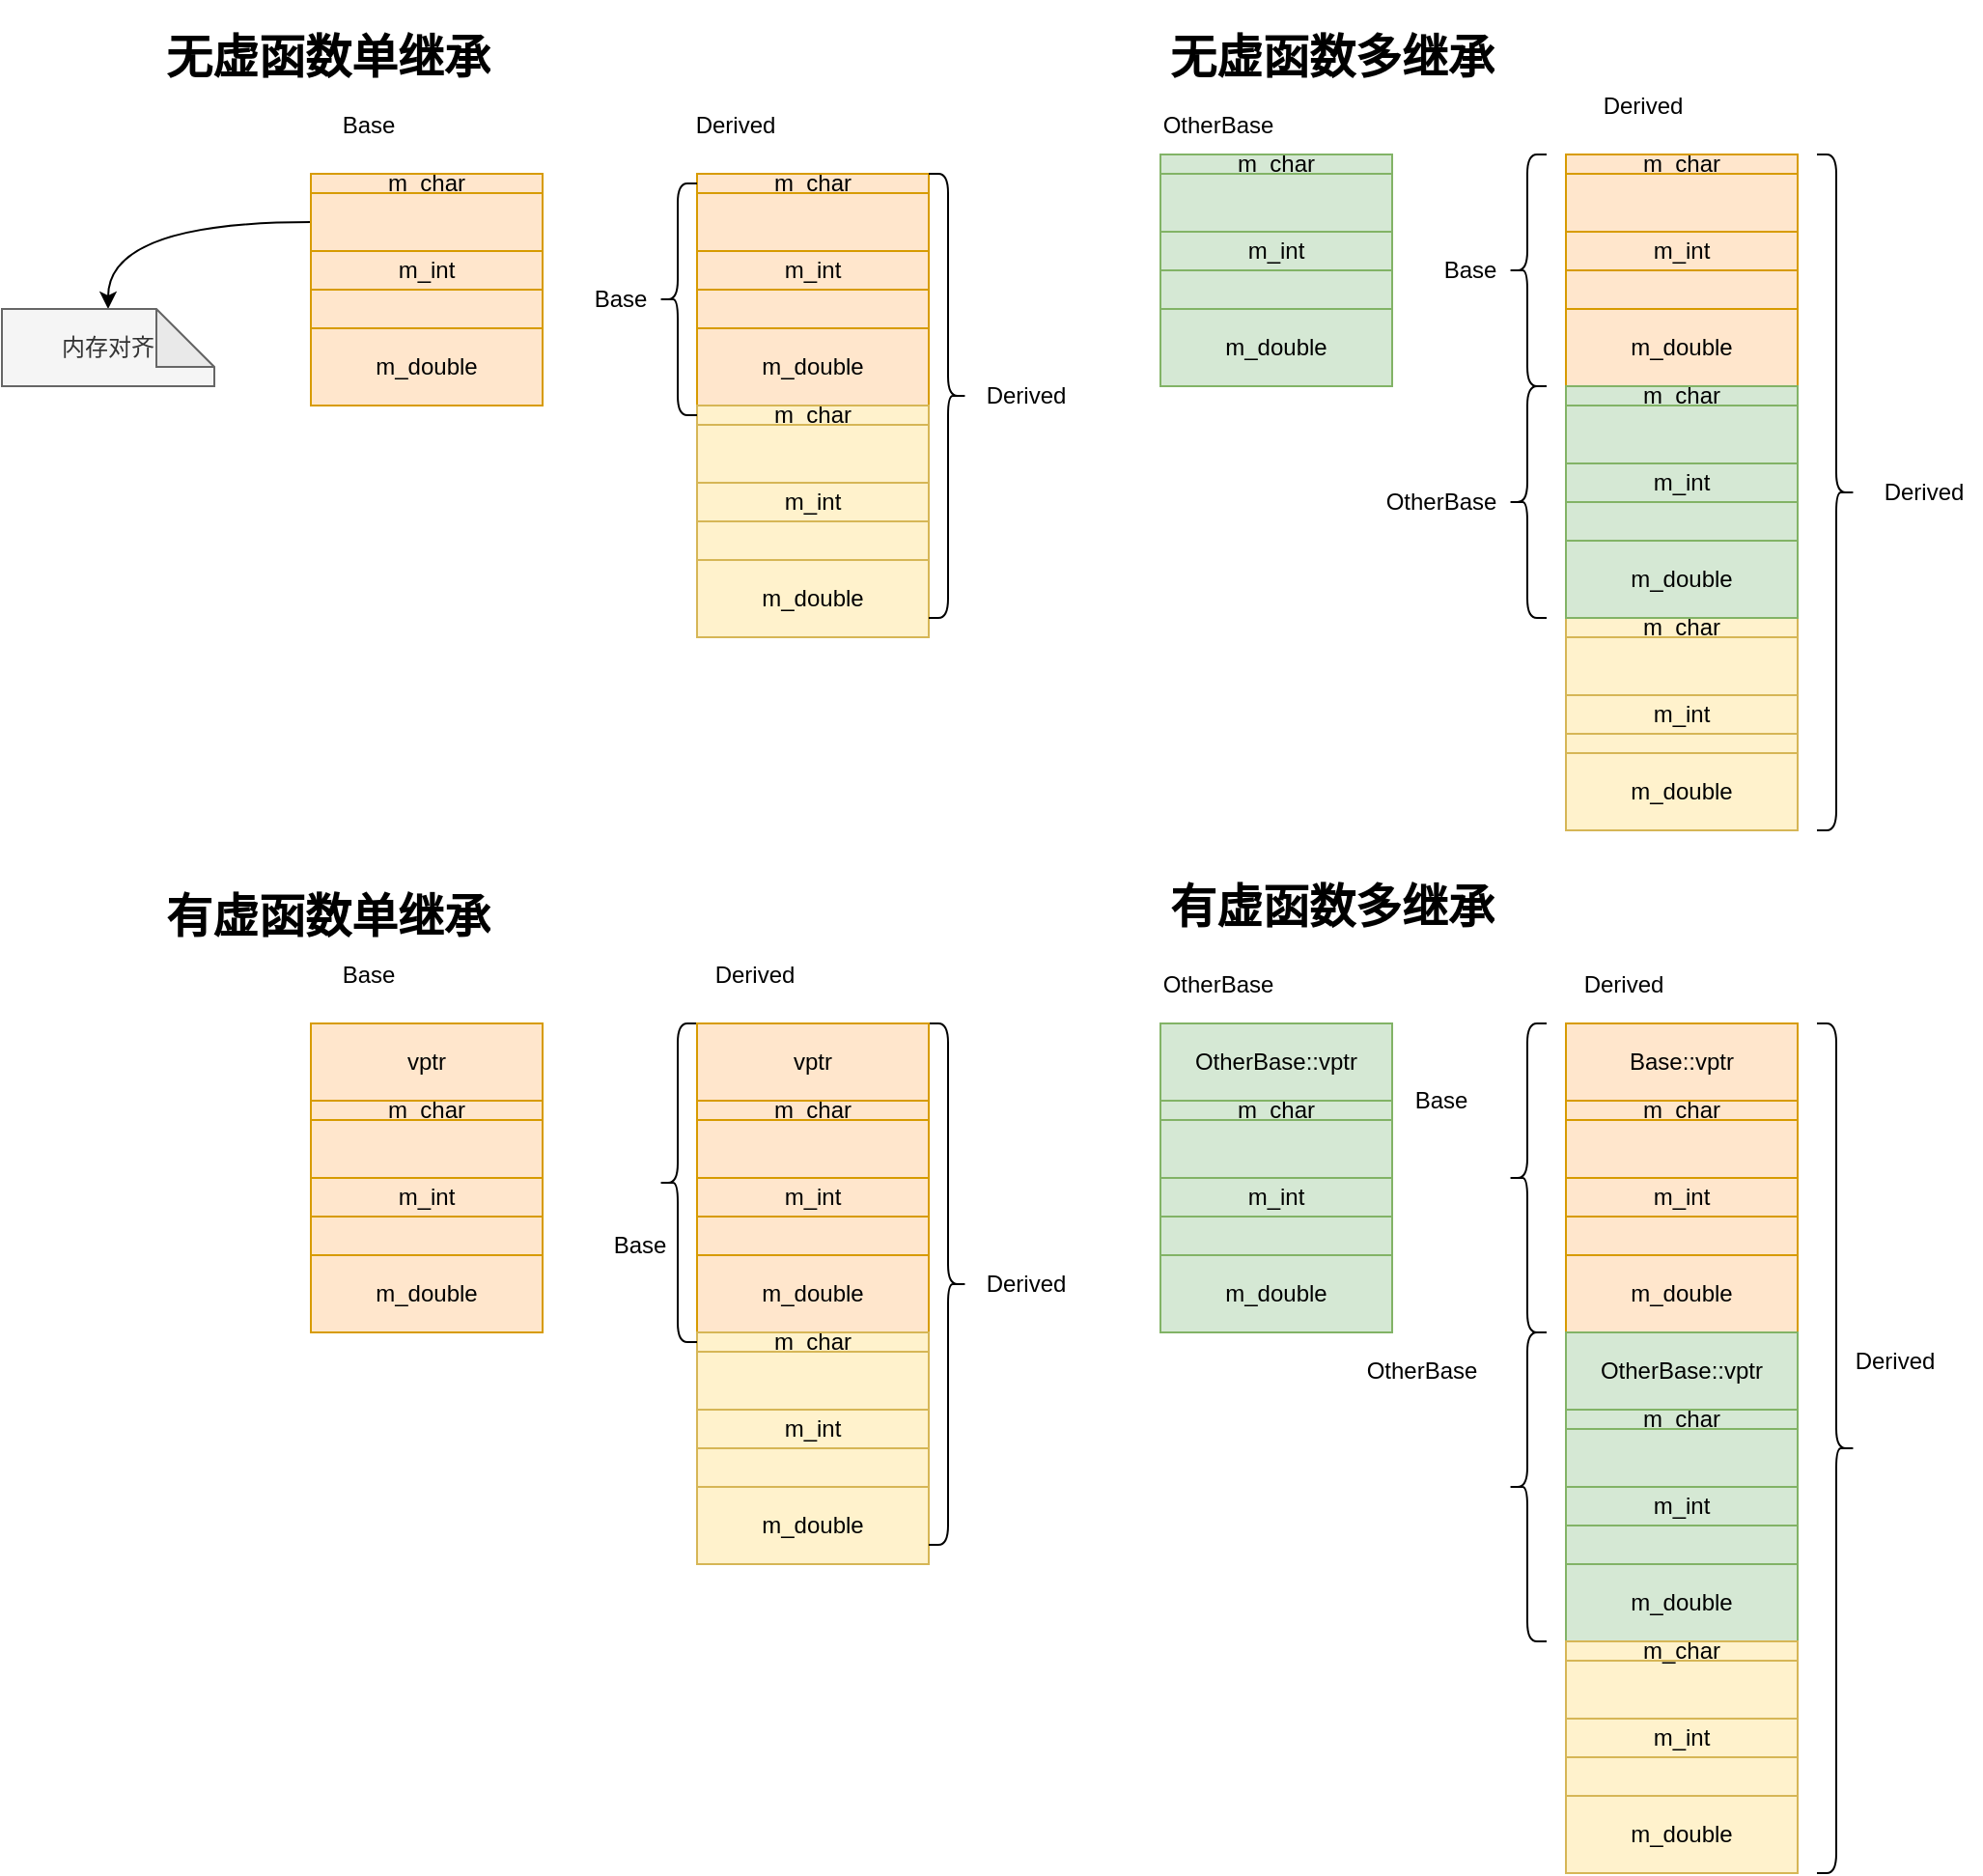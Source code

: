 <mxfile version="15.9.4" type="github"><diagram id="tGCC6fw-WEkVaG9E06TR" name="Page-1"><mxGraphModel dx="1865" dy="1750" grid="1" gridSize="10" guides="1" tooltips="1" connect="1" arrows="1" fold="1" page="1" pageScale="1" pageWidth="827" pageHeight="1169" math="0" shadow="0"><root><mxCell id="0"/><mxCell id="1" parent="0"/><mxCell id="LqsEtV1rE0Z9VXO6V80N-17" value="m_char" style="rounded=0;whiteSpace=wrap;html=1;fillColor=#ffe6cc;strokeColor=#d79b00;" vertex="1" parent="1"><mxGeometry x="80" y="80" width="120" height="10" as="geometry"/></mxCell><mxCell id="LqsEtV1rE0Z9VXO6V80N-18" value="m_double" style="rounded=0;whiteSpace=wrap;html=1;fillColor=#ffe6cc;strokeColor=#d79b00;" vertex="1" parent="1"><mxGeometry x="80" y="160" width="120" height="40" as="geometry"/></mxCell><mxCell id="LqsEtV1rE0Z9VXO6V80N-19" value="m_int" style="rounded=0;whiteSpace=wrap;html=1;fillColor=#ffe6cc;strokeColor=#d79b00;" vertex="1" parent="1"><mxGeometry x="80" y="120" width="120" height="20" as="geometry"/></mxCell><mxCell id="LqsEtV1rE0Z9VXO6V80N-20" value="" style="rounded=0;whiteSpace=wrap;html=1;fillColor=#ffe6cc;strokeColor=#d79b00;" vertex="1" parent="1"><mxGeometry x="80" y="140" width="120" height="20" as="geometry"/></mxCell><mxCell id="LqsEtV1rE0Z9VXO6V80N-147" style="edgeStyle=orthogonalEdgeStyle;curved=1;rounded=0;orthogonalLoop=1;jettySize=auto;html=1;exitX=0;exitY=0.5;exitDx=0;exitDy=0;" edge="1" parent="1" source="LqsEtV1rE0Z9VXO6V80N-21" target="LqsEtV1rE0Z9VXO6V80N-146"><mxGeometry relative="1" as="geometry"/></mxCell><mxCell id="LqsEtV1rE0Z9VXO6V80N-21" value="" style="rounded=0;whiteSpace=wrap;html=1;fillColor=#ffe6cc;strokeColor=#d79b00;" vertex="1" parent="1"><mxGeometry x="80" y="90" width="120" height="30" as="geometry"/></mxCell><mxCell id="LqsEtV1rE0Z9VXO6V80N-22" value="Base" style="text;html=1;strokeColor=none;fillColor=none;align=center;verticalAlign=middle;whiteSpace=wrap;rounded=0;" vertex="1" parent="1"><mxGeometry x="80" y="40" width="60" height="30" as="geometry"/></mxCell><mxCell id="LqsEtV1rE0Z9VXO6V80N-24" value="m_char" style="rounded=0;whiteSpace=wrap;html=1;fillColor=#ffe6cc;strokeColor=#d79b00;" vertex="1" parent="1"><mxGeometry x="280" y="80" width="120" height="10" as="geometry"/></mxCell><mxCell id="LqsEtV1rE0Z9VXO6V80N-25" value="m_double" style="rounded=0;whiteSpace=wrap;html=1;fillColor=#ffe6cc;strokeColor=#d79b00;" vertex="1" parent="1"><mxGeometry x="280" y="160" width="120" height="40" as="geometry"/></mxCell><mxCell id="LqsEtV1rE0Z9VXO6V80N-26" value="m_int" style="rounded=0;whiteSpace=wrap;html=1;fillColor=#ffe6cc;strokeColor=#d79b00;" vertex="1" parent="1"><mxGeometry x="280" y="120" width="120" height="20" as="geometry"/></mxCell><mxCell id="LqsEtV1rE0Z9VXO6V80N-27" value="" style="rounded=0;whiteSpace=wrap;html=1;fillColor=#ffe6cc;strokeColor=#d79b00;" vertex="1" parent="1"><mxGeometry x="280" y="140" width="120" height="20" as="geometry"/></mxCell><mxCell id="LqsEtV1rE0Z9VXO6V80N-28" value="" style="rounded=0;whiteSpace=wrap;html=1;fillColor=#ffe6cc;strokeColor=#d79b00;" vertex="1" parent="1"><mxGeometry x="280" y="90" width="120" height="30" as="geometry"/></mxCell><mxCell id="LqsEtV1rE0Z9VXO6V80N-29" value="Derived" style="text;html=1;strokeColor=none;fillColor=none;align=center;verticalAlign=middle;whiteSpace=wrap;rounded=0;" vertex="1" parent="1"><mxGeometry x="270" y="40" width="60" height="30" as="geometry"/></mxCell><mxCell id="LqsEtV1rE0Z9VXO6V80N-34" value="m_char" style="rounded=0;whiteSpace=wrap;html=1;fillColor=#fff2cc;strokeColor=#d6b656;" vertex="1" parent="1"><mxGeometry x="280" y="200" width="120" height="10" as="geometry"/></mxCell><mxCell id="LqsEtV1rE0Z9VXO6V80N-35" value="m_double" style="rounded=0;whiteSpace=wrap;html=1;fillColor=#fff2cc;strokeColor=#d6b656;" vertex="1" parent="1"><mxGeometry x="280" y="280" width="120" height="40" as="geometry"/></mxCell><mxCell id="LqsEtV1rE0Z9VXO6V80N-36" value="m_int" style="rounded=0;whiteSpace=wrap;html=1;fillColor=#fff2cc;strokeColor=#d6b656;" vertex="1" parent="1"><mxGeometry x="280" y="240" width="120" height="20" as="geometry"/></mxCell><mxCell id="LqsEtV1rE0Z9VXO6V80N-37" value="" style="rounded=0;whiteSpace=wrap;html=1;fillColor=#fff2cc;strokeColor=#d6b656;" vertex="1" parent="1"><mxGeometry x="280" y="260" width="120" height="20" as="geometry"/></mxCell><mxCell id="LqsEtV1rE0Z9VXO6V80N-38" value="" style="rounded=0;whiteSpace=wrap;html=1;fillColor=#fff2cc;strokeColor=#d6b656;" vertex="1" parent="1"><mxGeometry x="280" y="210" width="120" height="30" as="geometry"/></mxCell><mxCell id="LqsEtV1rE0Z9VXO6V80N-39" value="&lt;h1&gt;无虚函数单继承&lt;/h1&gt;" style="text;html=1;strokeColor=none;fillColor=none;spacing=5;spacingTop=-20;whiteSpace=wrap;overflow=hidden;rounded=0;" vertex="1" parent="1"><mxGeometry width="190" height="40" as="geometry"/></mxCell><mxCell id="LqsEtV1rE0Z9VXO6V80N-40" value="&lt;h1&gt;无虚函数多继承&lt;/h1&gt;" style="text;html=1;strokeColor=none;fillColor=none;spacing=5;spacingTop=-20;whiteSpace=wrap;overflow=hidden;rounded=0;" vertex="1" parent="1"><mxGeometry x="520" width="190" height="40" as="geometry"/></mxCell><mxCell id="LqsEtV1rE0Z9VXO6V80N-41" value="m_char" style="rounded=0;whiteSpace=wrap;html=1;fillColor=#ffe6cc;strokeColor=#d79b00;" vertex="1" parent="1"><mxGeometry x="730" y="70" width="120" height="10" as="geometry"/></mxCell><mxCell id="LqsEtV1rE0Z9VXO6V80N-42" value="m_double" style="rounded=0;whiteSpace=wrap;html=1;fillColor=#ffe6cc;strokeColor=#d79b00;" vertex="1" parent="1"><mxGeometry x="730" y="150" width="120" height="40" as="geometry"/></mxCell><mxCell id="LqsEtV1rE0Z9VXO6V80N-43" value="m_int" style="rounded=0;whiteSpace=wrap;html=1;fillColor=#ffe6cc;strokeColor=#d79b00;" vertex="1" parent="1"><mxGeometry x="730" y="110" width="120" height="20" as="geometry"/></mxCell><mxCell id="LqsEtV1rE0Z9VXO6V80N-44" value="" style="rounded=0;whiteSpace=wrap;html=1;fillColor=#ffe6cc;strokeColor=#d79b00;" vertex="1" parent="1"><mxGeometry x="730" y="130" width="120" height="20" as="geometry"/></mxCell><mxCell id="LqsEtV1rE0Z9VXO6V80N-45" value="" style="rounded=0;whiteSpace=wrap;html=1;fillColor=#ffe6cc;strokeColor=#d79b00;" vertex="1" parent="1"><mxGeometry x="730" y="80" width="120" height="30" as="geometry"/></mxCell><mxCell id="LqsEtV1rE0Z9VXO6V80N-46" value="m_char" style="rounded=0;whiteSpace=wrap;html=1;fillColor=#fff2cc;strokeColor=#d6b656;" vertex="1" parent="1"><mxGeometry x="730" y="310" width="120" height="10" as="geometry"/></mxCell><mxCell id="LqsEtV1rE0Z9VXO6V80N-47" value="m_double" style="rounded=0;whiteSpace=wrap;html=1;fillColor=#fff2cc;strokeColor=#d6b656;" vertex="1" parent="1"><mxGeometry x="730" y="380" width="120" height="40" as="geometry"/></mxCell><mxCell id="LqsEtV1rE0Z9VXO6V80N-48" value="m_int" style="rounded=0;whiteSpace=wrap;html=1;fillColor=#fff2cc;strokeColor=#d6b656;" vertex="1" parent="1"><mxGeometry x="730" y="350" width="120" height="20" as="geometry"/></mxCell><mxCell id="LqsEtV1rE0Z9VXO6V80N-49" value="" style="rounded=0;whiteSpace=wrap;html=1;fillColor=#fff2cc;strokeColor=#d6b656;" vertex="1" parent="1"><mxGeometry x="730" y="370" width="120" height="10" as="geometry"/></mxCell><mxCell id="LqsEtV1rE0Z9VXO6V80N-50" value="" style="rounded=0;whiteSpace=wrap;html=1;fillColor=#fff2cc;strokeColor=#d6b656;" vertex="1" parent="1"><mxGeometry x="730" y="320" width="120" height="30" as="geometry"/></mxCell><mxCell id="LqsEtV1rE0Z9VXO6V80N-51" value="m_char" style="rounded=0;whiteSpace=wrap;html=1;fillColor=#d5e8d4;strokeColor=#82b366;" vertex="1" parent="1"><mxGeometry x="520" y="70" width="120" height="10" as="geometry"/></mxCell><mxCell id="LqsEtV1rE0Z9VXO6V80N-52" value="m_double" style="rounded=0;whiteSpace=wrap;html=1;fillColor=#d5e8d4;strokeColor=#82b366;" vertex="1" parent="1"><mxGeometry x="520" y="150" width="120" height="40" as="geometry"/></mxCell><mxCell id="LqsEtV1rE0Z9VXO6V80N-53" value="m_int" style="rounded=0;whiteSpace=wrap;html=1;fillColor=#d5e8d4;strokeColor=#82b366;" vertex="1" parent="1"><mxGeometry x="520" y="110" width="120" height="20" as="geometry"/></mxCell><mxCell id="LqsEtV1rE0Z9VXO6V80N-54" value="" style="rounded=0;whiteSpace=wrap;html=1;fillColor=#d5e8d4;strokeColor=#82b366;" vertex="1" parent="1"><mxGeometry x="520" y="130" width="120" height="20" as="geometry"/></mxCell><mxCell id="LqsEtV1rE0Z9VXO6V80N-55" value="" style="rounded=0;whiteSpace=wrap;html=1;fillColor=#d5e8d4;strokeColor=#82b366;" vertex="1" parent="1"><mxGeometry x="520" y="80" width="120" height="30" as="geometry"/></mxCell><mxCell id="LqsEtV1rE0Z9VXO6V80N-56" value="OtherBase" style="text;html=1;strokeColor=none;fillColor=none;align=center;verticalAlign=middle;whiteSpace=wrap;rounded=0;" vertex="1" parent="1"><mxGeometry x="520" y="40" width="60" height="30" as="geometry"/></mxCell><mxCell id="LqsEtV1rE0Z9VXO6V80N-57" value="m_char" style="rounded=0;whiteSpace=wrap;html=1;fillColor=#d5e8d4;strokeColor=#82b366;" vertex="1" parent="1"><mxGeometry x="730" y="190" width="120" height="10" as="geometry"/></mxCell><mxCell id="LqsEtV1rE0Z9VXO6V80N-58" value="m_double" style="rounded=0;whiteSpace=wrap;html=1;fillColor=#d5e8d4;strokeColor=#82b366;" vertex="1" parent="1"><mxGeometry x="730" y="270" width="120" height="40" as="geometry"/></mxCell><mxCell id="LqsEtV1rE0Z9VXO6V80N-59" value="m_int" style="rounded=0;whiteSpace=wrap;html=1;fillColor=#d5e8d4;strokeColor=#82b366;" vertex="1" parent="1"><mxGeometry x="730" y="230" width="120" height="20" as="geometry"/></mxCell><mxCell id="LqsEtV1rE0Z9VXO6V80N-60" value="" style="rounded=0;whiteSpace=wrap;html=1;fillColor=#d5e8d4;strokeColor=#82b366;" vertex="1" parent="1"><mxGeometry x="730" y="250" width="120" height="20" as="geometry"/></mxCell><mxCell id="LqsEtV1rE0Z9VXO6V80N-61" value="" style="rounded=0;whiteSpace=wrap;html=1;fillColor=#d5e8d4;strokeColor=#82b366;" vertex="1" parent="1"><mxGeometry x="730" y="200" width="120" height="30" as="geometry"/></mxCell><mxCell id="LqsEtV1rE0Z9VXO6V80N-62" value="" style="shape=curlyBracket;whiteSpace=wrap;html=1;rounded=1;size=0.5;" vertex="1" parent="1"><mxGeometry x="700" y="70" width="20" height="120" as="geometry"/></mxCell><mxCell id="LqsEtV1rE0Z9VXO6V80N-63" value="Base" style="text;html=1;align=center;verticalAlign=middle;resizable=0;points=[];autosize=1;strokeColor=none;fillColor=none;" vertex="1" parent="1"><mxGeometry x="660" y="120" width="40" height="20" as="geometry"/></mxCell><mxCell id="LqsEtV1rE0Z9VXO6V80N-64" value="" style="shape=curlyBracket;whiteSpace=wrap;html=1;rounded=1;size=0.5;" vertex="1" parent="1"><mxGeometry x="700" y="190" width="20" height="120" as="geometry"/></mxCell><mxCell id="LqsEtV1rE0Z9VXO6V80N-65" value="OtherBase" style="text;html=1;align=center;verticalAlign=middle;resizable=0;points=[];autosize=1;strokeColor=none;fillColor=none;" vertex="1" parent="1"><mxGeometry x="630" y="240" width="70" height="20" as="geometry"/></mxCell><mxCell id="LqsEtV1rE0Z9VXO6V80N-66" value="" style="shape=curlyBracket;whiteSpace=wrap;html=1;rounded=1;flipH=1;" vertex="1" parent="1"><mxGeometry x="860" y="70" width="20" height="350" as="geometry"/></mxCell><mxCell id="LqsEtV1rE0Z9VXO6V80N-67" value="Derived" style="text;html=1;align=center;verticalAlign=middle;resizable=0;points=[];autosize=1;strokeColor=none;fillColor=none;" vertex="1" parent="1"><mxGeometry x="885" y="235" width="60" height="20" as="geometry"/></mxCell><mxCell id="LqsEtV1rE0Z9VXO6V80N-76" value="" style="shape=curlyBracket;whiteSpace=wrap;html=1;rounded=1;flipH=1;" vertex="1" parent="1"><mxGeometry x="400" y="80" width="20" height="230" as="geometry"/></mxCell><mxCell id="LqsEtV1rE0Z9VXO6V80N-77" value="Derived" style="text;html=1;align=center;verticalAlign=middle;resizable=0;points=[];autosize=1;strokeColor=none;fillColor=none;" vertex="1" parent="1"><mxGeometry x="420" y="185" width="60" height="20" as="geometry"/></mxCell><mxCell id="LqsEtV1rE0Z9VXO6V80N-78" value="" style="shape=curlyBracket;whiteSpace=wrap;html=1;rounded=1;" vertex="1" parent="1"><mxGeometry x="260" y="85" width="20" height="120" as="geometry"/></mxCell><mxCell id="LqsEtV1rE0Z9VXO6V80N-82" value="Base" style="text;html=1;align=center;verticalAlign=middle;resizable=0;points=[];autosize=1;strokeColor=none;fillColor=none;" vertex="1" parent="1"><mxGeometry x="220" y="135" width="40" height="20" as="geometry"/></mxCell><mxCell id="LqsEtV1rE0Z9VXO6V80N-83" value="m_char" style="rounded=0;whiteSpace=wrap;html=1;fillColor=#ffe6cc;strokeColor=#d79b00;" vertex="1" parent="1"><mxGeometry x="80" y="560" width="120" height="10" as="geometry"/></mxCell><mxCell id="LqsEtV1rE0Z9VXO6V80N-84" value="m_double" style="rounded=0;whiteSpace=wrap;html=1;fillColor=#ffe6cc;strokeColor=#d79b00;" vertex="1" parent="1"><mxGeometry x="80" y="640" width="120" height="40" as="geometry"/></mxCell><mxCell id="LqsEtV1rE0Z9VXO6V80N-85" value="m_int" style="rounded=0;whiteSpace=wrap;html=1;fillColor=#ffe6cc;strokeColor=#d79b00;" vertex="1" parent="1"><mxGeometry x="80" y="600" width="120" height="20" as="geometry"/></mxCell><mxCell id="LqsEtV1rE0Z9VXO6V80N-86" value="" style="rounded=0;whiteSpace=wrap;html=1;fillColor=#ffe6cc;strokeColor=#d79b00;" vertex="1" parent="1"><mxGeometry x="80" y="620" width="120" height="20" as="geometry"/></mxCell><mxCell id="LqsEtV1rE0Z9VXO6V80N-87" value="" style="rounded=0;whiteSpace=wrap;html=1;fillColor=#ffe6cc;strokeColor=#d79b00;" vertex="1" parent="1"><mxGeometry x="80" y="570" width="120" height="30" as="geometry"/></mxCell><mxCell id="LqsEtV1rE0Z9VXO6V80N-88" value="m_char" style="rounded=0;whiteSpace=wrap;html=1;fillColor=#ffe6cc;strokeColor=#d79b00;" vertex="1" parent="1"><mxGeometry x="280" y="560" width="120" height="10" as="geometry"/></mxCell><mxCell id="LqsEtV1rE0Z9VXO6V80N-89" value="m_double" style="rounded=0;whiteSpace=wrap;html=1;fillColor=#ffe6cc;strokeColor=#d79b00;" vertex="1" parent="1"><mxGeometry x="280" y="640" width="120" height="40" as="geometry"/></mxCell><mxCell id="LqsEtV1rE0Z9VXO6V80N-90" value="m_int" style="rounded=0;whiteSpace=wrap;html=1;fillColor=#ffe6cc;strokeColor=#d79b00;" vertex="1" parent="1"><mxGeometry x="280" y="600" width="120" height="20" as="geometry"/></mxCell><mxCell id="LqsEtV1rE0Z9VXO6V80N-91" value="" style="rounded=0;whiteSpace=wrap;html=1;fillColor=#ffe6cc;strokeColor=#d79b00;" vertex="1" parent="1"><mxGeometry x="280" y="620" width="120" height="20" as="geometry"/></mxCell><mxCell id="LqsEtV1rE0Z9VXO6V80N-92" value="" style="rounded=0;whiteSpace=wrap;html=1;fillColor=#ffe6cc;strokeColor=#d79b00;" vertex="1" parent="1"><mxGeometry x="280" y="570" width="120" height="30" as="geometry"/></mxCell><mxCell id="LqsEtV1rE0Z9VXO6V80N-93" value="m_char" style="rounded=0;whiteSpace=wrap;html=1;fillColor=#fff2cc;strokeColor=#d6b656;" vertex="1" parent="1"><mxGeometry x="280" y="680" width="120" height="10" as="geometry"/></mxCell><mxCell id="LqsEtV1rE0Z9VXO6V80N-94" value="m_double" style="rounded=0;whiteSpace=wrap;html=1;fillColor=#fff2cc;strokeColor=#d6b656;" vertex="1" parent="1"><mxGeometry x="280" y="760" width="120" height="40" as="geometry"/></mxCell><mxCell id="LqsEtV1rE0Z9VXO6V80N-95" value="m_int" style="rounded=0;whiteSpace=wrap;html=1;fillColor=#fff2cc;strokeColor=#d6b656;" vertex="1" parent="1"><mxGeometry x="280" y="720" width="120" height="20" as="geometry"/></mxCell><mxCell id="LqsEtV1rE0Z9VXO6V80N-96" value="" style="rounded=0;whiteSpace=wrap;html=1;fillColor=#fff2cc;strokeColor=#d6b656;" vertex="1" parent="1"><mxGeometry x="280" y="740" width="120" height="20" as="geometry"/></mxCell><mxCell id="LqsEtV1rE0Z9VXO6V80N-97" value="" style="rounded=0;whiteSpace=wrap;html=1;fillColor=#fff2cc;strokeColor=#d6b656;" vertex="1" parent="1"><mxGeometry x="280" y="690" width="120" height="30" as="geometry"/></mxCell><mxCell id="LqsEtV1rE0Z9VXO6V80N-98" value="" style="shape=curlyBracket;whiteSpace=wrap;html=1;rounded=1;flipH=1;" vertex="1" parent="1"><mxGeometry x="400" y="520" width="20" height="270" as="geometry"/></mxCell><mxCell id="LqsEtV1rE0Z9VXO6V80N-99" value="" style="shape=curlyBracket;whiteSpace=wrap;html=1;rounded=1;" vertex="1" parent="1"><mxGeometry x="260" y="520" width="20" height="165" as="geometry"/></mxCell><mxCell id="LqsEtV1rE0Z9VXO6V80N-100" value="Base" style="text;html=1;align=center;verticalAlign=middle;resizable=0;points=[];autosize=1;strokeColor=none;fillColor=none;" vertex="1" parent="1"><mxGeometry x="230" y="625" width="40" height="20" as="geometry"/></mxCell><mxCell id="LqsEtV1rE0Z9VXO6V80N-101" value="vptr" style="rounded=0;whiteSpace=wrap;html=1;fillColor=#ffe6cc;strokeColor=#d79b00;" vertex="1" parent="1"><mxGeometry x="80" y="520" width="120" height="40" as="geometry"/></mxCell><mxCell id="LqsEtV1rE0Z9VXO6V80N-102" value="vptr" style="rounded=0;whiteSpace=wrap;html=1;fillColor=#ffe6cc;strokeColor=#d79b00;" vertex="1" parent="1"><mxGeometry x="280" y="520" width="120" height="40" as="geometry"/></mxCell><mxCell id="LqsEtV1rE0Z9VXO6V80N-103" value="&lt;h1&gt;有虚函数单继承&lt;/h1&gt;" style="text;html=1;strokeColor=none;fillColor=none;spacing=5;spacingTop=-20;whiteSpace=wrap;overflow=hidden;rounded=0;" vertex="1" parent="1"><mxGeometry y="445" width="190" height="40" as="geometry"/></mxCell><mxCell id="LqsEtV1rE0Z9VXO6V80N-106" value="Base" style="text;html=1;strokeColor=none;fillColor=none;align=center;verticalAlign=middle;whiteSpace=wrap;rounded=0;" vertex="1" parent="1"><mxGeometry x="80" y="480" width="60" height="30" as="geometry"/></mxCell><mxCell id="LqsEtV1rE0Z9VXO6V80N-107" value="Derived" style="text;html=1;strokeColor=none;fillColor=none;align=center;verticalAlign=middle;whiteSpace=wrap;rounded=0;" vertex="1" parent="1"><mxGeometry x="280" y="480" width="60" height="30" as="geometry"/></mxCell><mxCell id="LqsEtV1rE0Z9VXO6V80N-108" value="Derived" style="text;html=1;align=center;verticalAlign=middle;resizable=0;points=[];autosize=1;strokeColor=none;fillColor=none;" vertex="1" parent="1"><mxGeometry x="420" y="645" width="60" height="20" as="geometry"/></mxCell><mxCell id="LqsEtV1rE0Z9VXO6V80N-109" value="m_char" style="rounded=0;whiteSpace=wrap;html=1;fillColor=#ffe6cc;strokeColor=#d79b00;" vertex="1" parent="1"><mxGeometry x="730" y="560" width="120" height="10" as="geometry"/></mxCell><mxCell id="LqsEtV1rE0Z9VXO6V80N-110" value="m_double" style="rounded=0;whiteSpace=wrap;html=1;fillColor=#ffe6cc;strokeColor=#d79b00;" vertex="1" parent="1"><mxGeometry x="730" y="640" width="120" height="40" as="geometry"/></mxCell><mxCell id="LqsEtV1rE0Z9VXO6V80N-111" value="m_int" style="rounded=0;whiteSpace=wrap;html=1;fillColor=#ffe6cc;strokeColor=#d79b00;" vertex="1" parent="1"><mxGeometry x="730" y="600" width="120" height="20" as="geometry"/></mxCell><mxCell id="LqsEtV1rE0Z9VXO6V80N-112" value="" style="rounded=0;whiteSpace=wrap;html=1;fillColor=#ffe6cc;strokeColor=#d79b00;" vertex="1" parent="1"><mxGeometry x="730" y="620" width="120" height="20" as="geometry"/></mxCell><mxCell id="LqsEtV1rE0Z9VXO6V80N-113" value="" style="rounded=0;whiteSpace=wrap;html=1;fillColor=#ffe6cc;strokeColor=#d79b00;" vertex="1" parent="1"><mxGeometry x="730" y="570" width="120" height="30" as="geometry"/></mxCell><mxCell id="LqsEtV1rE0Z9VXO6V80N-114" value="m_char" style="rounded=0;whiteSpace=wrap;html=1;fillColor=#fff2cc;strokeColor=#d6b656;" vertex="1" parent="1"><mxGeometry x="730" y="720" width="120" height="10" as="geometry"/></mxCell><mxCell id="LqsEtV1rE0Z9VXO6V80N-115" value="m_double" style="rounded=0;whiteSpace=wrap;html=1;fillColor=#fff2cc;strokeColor=#d6b656;" vertex="1" parent="1"><mxGeometry x="730" y="920" width="120" height="40" as="geometry"/></mxCell><mxCell id="LqsEtV1rE0Z9VXO6V80N-116" value="m_int" style="rounded=0;whiteSpace=wrap;html=1;fillColor=#fff2cc;strokeColor=#d6b656;" vertex="1" parent="1"><mxGeometry x="730" y="880" width="120" height="20" as="geometry"/></mxCell><mxCell id="LqsEtV1rE0Z9VXO6V80N-117" value="" style="rounded=0;whiteSpace=wrap;html=1;fillColor=#fff2cc;strokeColor=#d6b656;" vertex="1" parent="1"><mxGeometry x="730" y="900" width="120" height="20" as="geometry"/></mxCell><mxCell id="LqsEtV1rE0Z9VXO6V80N-118" value="" style="rounded=0;whiteSpace=wrap;html=1;fillColor=#fff2cc;strokeColor=#d6b656;" vertex="1" parent="1"><mxGeometry x="730" y="850" width="120" height="30" as="geometry"/></mxCell><mxCell id="LqsEtV1rE0Z9VXO6V80N-119" value="m_char" style="rounded=0;whiteSpace=wrap;html=1;fillColor=#d5e8d4;strokeColor=#82b366;" vertex="1" parent="1"><mxGeometry x="520" y="560" width="120" height="10" as="geometry"/></mxCell><mxCell id="LqsEtV1rE0Z9VXO6V80N-120" value="m_double" style="rounded=0;whiteSpace=wrap;html=1;fillColor=#d5e8d4;strokeColor=#82b366;" vertex="1" parent="1"><mxGeometry x="520" y="640" width="120" height="40" as="geometry"/></mxCell><mxCell id="LqsEtV1rE0Z9VXO6V80N-121" value="m_int" style="rounded=0;whiteSpace=wrap;html=1;fillColor=#d5e8d4;strokeColor=#82b366;" vertex="1" parent="1"><mxGeometry x="520" y="600" width="120" height="20" as="geometry"/></mxCell><mxCell id="LqsEtV1rE0Z9VXO6V80N-122" value="" style="rounded=0;whiteSpace=wrap;html=1;fillColor=#d5e8d4;strokeColor=#82b366;" vertex="1" parent="1"><mxGeometry x="520" y="620" width="120" height="20" as="geometry"/></mxCell><mxCell id="LqsEtV1rE0Z9VXO6V80N-123" value="" style="rounded=0;whiteSpace=wrap;html=1;fillColor=#d5e8d4;strokeColor=#82b366;" vertex="1" parent="1"><mxGeometry x="520" y="570" width="120" height="30" as="geometry"/></mxCell><mxCell id="LqsEtV1rE0Z9VXO6V80N-124" value="OtherBase" style="text;html=1;strokeColor=none;fillColor=none;align=center;verticalAlign=middle;whiteSpace=wrap;rounded=0;" vertex="1" parent="1"><mxGeometry x="520" y="485" width="60" height="30" as="geometry"/></mxCell><mxCell id="LqsEtV1rE0Z9VXO6V80N-125" value="m_char" style="rounded=0;whiteSpace=wrap;html=1;fillColor=#d5e8d4;strokeColor=#82b366;" vertex="1" parent="1"><mxGeometry x="730" y="720" width="120" height="10" as="geometry"/></mxCell><mxCell id="LqsEtV1rE0Z9VXO6V80N-126" value="m_double" style="rounded=0;whiteSpace=wrap;html=1;fillColor=#d5e8d4;strokeColor=#82b366;" vertex="1" parent="1"><mxGeometry x="730" y="800" width="120" height="40" as="geometry"/></mxCell><mxCell id="LqsEtV1rE0Z9VXO6V80N-127" value="m_int" style="rounded=0;whiteSpace=wrap;html=1;fillColor=#d5e8d4;strokeColor=#82b366;" vertex="1" parent="1"><mxGeometry x="730" y="760" width="120" height="20" as="geometry"/></mxCell><mxCell id="LqsEtV1rE0Z9VXO6V80N-128" value="" style="rounded=0;whiteSpace=wrap;html=1;fillColor=#d5e8d4;strokeColor=#82b366;" vertex="1" parent="1"><mxGeometry x="730" y="780" width="120" height="20" as="geometry"/></mxCell><mxCell id="LqsEtV1rE0Z9VXO6V80N-129" value="" style="rounded=0;whiteSpace=wrap;html=1;fillColor=#d5e8d4;strokeColor=#82b366;" vertex="1" parent="1"><mxGeometry x="730" y="730" width="120" height="30" as="geometry"/></mxCell><mxCell id="LqsEtV1rE0Z9VXO6V80N-130" value="" style="shape=curlyBracket;whiteSpace=wrap;html=1;rounded=1;size=0.5;" vertex="1" parent="1"><mxGeometry x="700" y="520" width="20" height="160" as="geometry"/></mxCell><mxCell id="LqsEtV1rE0Z9VXO6V80N-131" value="Base" style="text;html=1;align=center;verticalAlign=middle;resizable=0;points=[];autosize=1;strokeColor=none;fillColor=none;" vertex="1" parent="1"><mxGeometry x="645" y="550" width="40" height="20" as="geometry"/></mxCell><mxCell id="LqsEtV1rE0Z9VXO6V80N-132" value="" style="shape=curlyBracket;whiteSpace=wrap;html=1;rounded=1;size=0.5;" vertex="1" parent="1"><mxGeometry x="700" y="680" width="20" height="160" as="geometry"/></mxCell><mxCell id="LqsEtV1rE0Z9VXO6V80N-133" value="OtherBase" style="text;html=1;align=center;verticalAlign=middle;resizable=0;points=[];autosize=1;strokeColor=none;fillColor=none;" vertex="1" parent="1"><mxGeometry x="620" y="690" width="70" height="20" as="geometry"/></mxCell><mxCell id="LqsEtV1rE0Z9VXO6V80N-134" value="" style="shape=curlyBracket;whiteSpace=wrap;html=1;rounded=1;flipH=1;" vertex="1" parent="1"><mxGeometry x="860" y="520" width="20" height="440" as="geometry"/></mxCell><mxCell id="LqsEtV1rE0Z9VXO6V80N-135" value="Base::vptr" style="rounded=0;whiteSpace=wrap;html=1;fillColor=#ffe6cc;strokeColor=#d79b00;" vertex="1" parent="1"><mxGeometry x="730" y="520" width="120" height="40" as="geometry"/></mxCell><mxCell id="LqsEtV1rE0Z9VXO6V80N-136" value="OtherBase::vptr" style="rounded=0;whiteSpace=wrap;html=1;fillColor=#d5e8d4;strokeColor=#82b366;" vertex="1" parent="1"><mxGeometry x="520" y="520" width="120" height="40" as="geometry"/></mxCell><mxCell id="LqsEtV1rE0Z9VXO6V80N-137" value="OtherBase::vptr" style="rounded=0;whiteSpace=wrap;html=1;fillColor=#d5e8d4;strokeColor=#82b366;" vertex="1" parent="1"><mxGeometry x="730" y="680" width="120" height="40" as="geometry"/></mxCell><mxCell id="LqsEtV1rE0Z9VXO6V80N-138" value="m_char" style="rounded=0;whiteSpace=wrap;html=1;fillColor=#fff2cc;strokeColor=#d6b656;" vertex="1" parent="1"><mxGeometry x="730" y="840" width="120" height="10" as="geometry"/></mxCell><mxCell id="LqsEtV1rE0Z9VXO6V80N-139" value="Derived" style="text;html=1;align=center;verticalAlign=middle;resizable=0;points=[];autosize=1;strokeColor=none;fillColor=none;" vertex="1" parent="1"><mxGeometry x="870" y="685" width="60" height="20" as="geometry"/></mxCell><mxCell id="LqsEtV1rE0Z9VXO6V80N-141" value="Derived" style="text;html=1;strokeColor=none;fillColor=none;align=center;verticalAlign=middle;whiteSpace=wrap;rounded=0;" vertex="1" parent="1"><mxGeometry x="730" y="485" width="60" height="30" as="geometry"/></mxCell><mxCell id="LqsEtV1rE0Z9VXO6V80N-142" value="Derived" style="text;html=1;strokeColor=none;fillColor=none;align=center;verticalAlign=middle;whiteSpace=wrap;rounded=0;" vertex="1" parent="1"><mxGeometry x="740" y="30" width="60" height="30" as="geometry"/></mxCell><mxCell id="LqsEtV1rE0Z9VXO6V80N-146" value="内存对齐" style="shape=note;whiteSpace=wrap;html=1;backgroundOutline=1;darkOpacity=0.05;fillColor=#f5f5f5;strokeColor=#666666;fontColor=#333333;" vertex="1" parent="1"><mxGeometry x="-80" y="150" width="110" height="40" as="geometry"/></mxCell><mxCell id="LqsEtV1rE0Z9VXO6V80N-149" value="&lt;h1&gt;有虚函数多继承&lt;/h1&gt;" style="text;html=1;strokeColor=none;fillColor=none;spacing=5;spacingTop=-20;whiteSpace=wrap;overflow=hidden;rounded=0;" vertex="1" parent="1"><mxGeometry x="520" y="440" width="190" height="40" as="geometry"/></mxCell></root></mxGraphModel></diagram></mxfile>